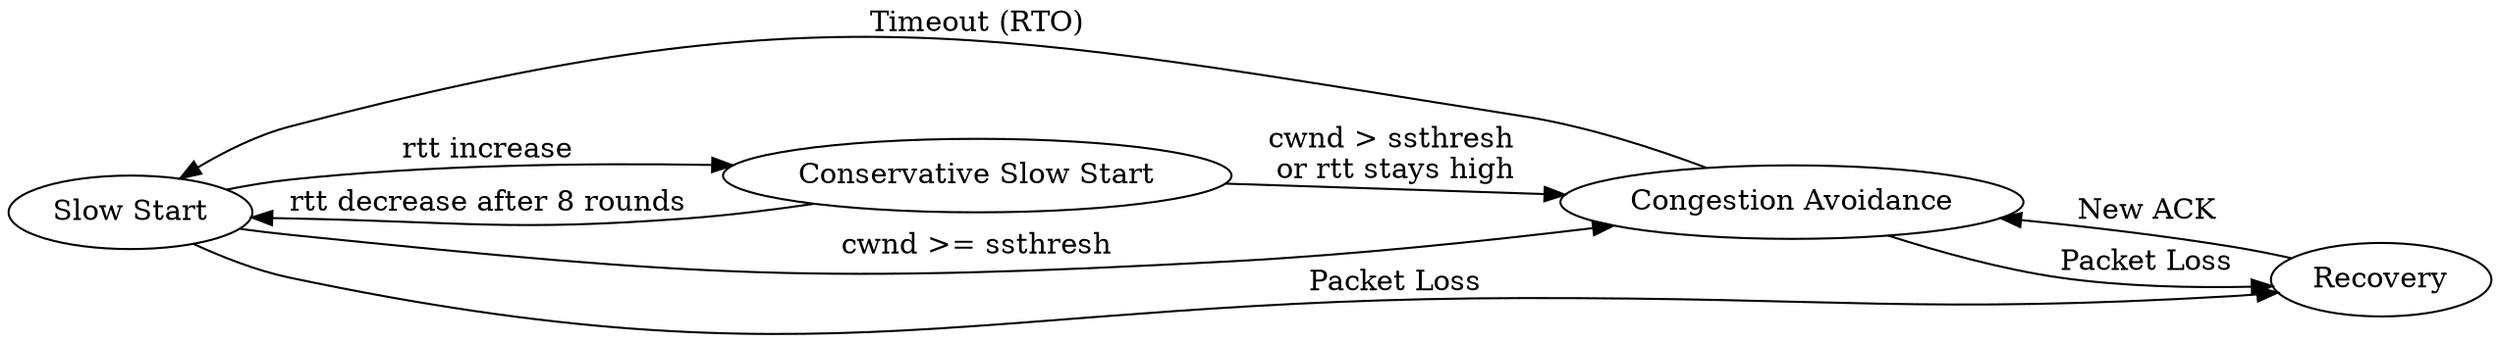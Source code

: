 digraph QUIC_CUBIC_FSM {
    rankdir=LR; // Arranges the graph from Left to Right
    node [shape=ellipse, style=rounded];
    
    // Define States
    SlowStart [label="Slow Start"];
    ConservativeSlowStart [label="Conservative Slow Start"]
    CongestionAvoidance [label="Congestion Avoidance"];
    Recovery [label="Recovery"];


    // Define Transitions
  SlowStart -> ConservativeSlowStart [label="rtt increase"];
  ConservativeSlowStart -> SlowStart [label="rtt decrease after 8 rounds"]
    SlowStart -> CongestionAvoidance [label="cwnd >= ssthresh"];
  
  ConservativeSlowStart -> CongestionAvoidance [label="cwnd > ssthresh \nor rtt stays high"];
    CongestionAvoidance -> Recovery [label="Packet Loss\n"];
    SlowStart -> Recovery [label="Packet Loss"];
    Recovery -> CongestionAvoidance [label="New ACK"];
    CongestionAvoidance -> SlowStart [label="Timeout (RTO)"];
    
    // Add note from the diagram if needed, though often better handled in figure captions
    // Note1 [shape=plaintext, label="RTT above a threshold or packet drop\nleads to timeout (RTO)"];
    // Note1 -> SlowStart [style=dotted, arrowhead=none];
}
